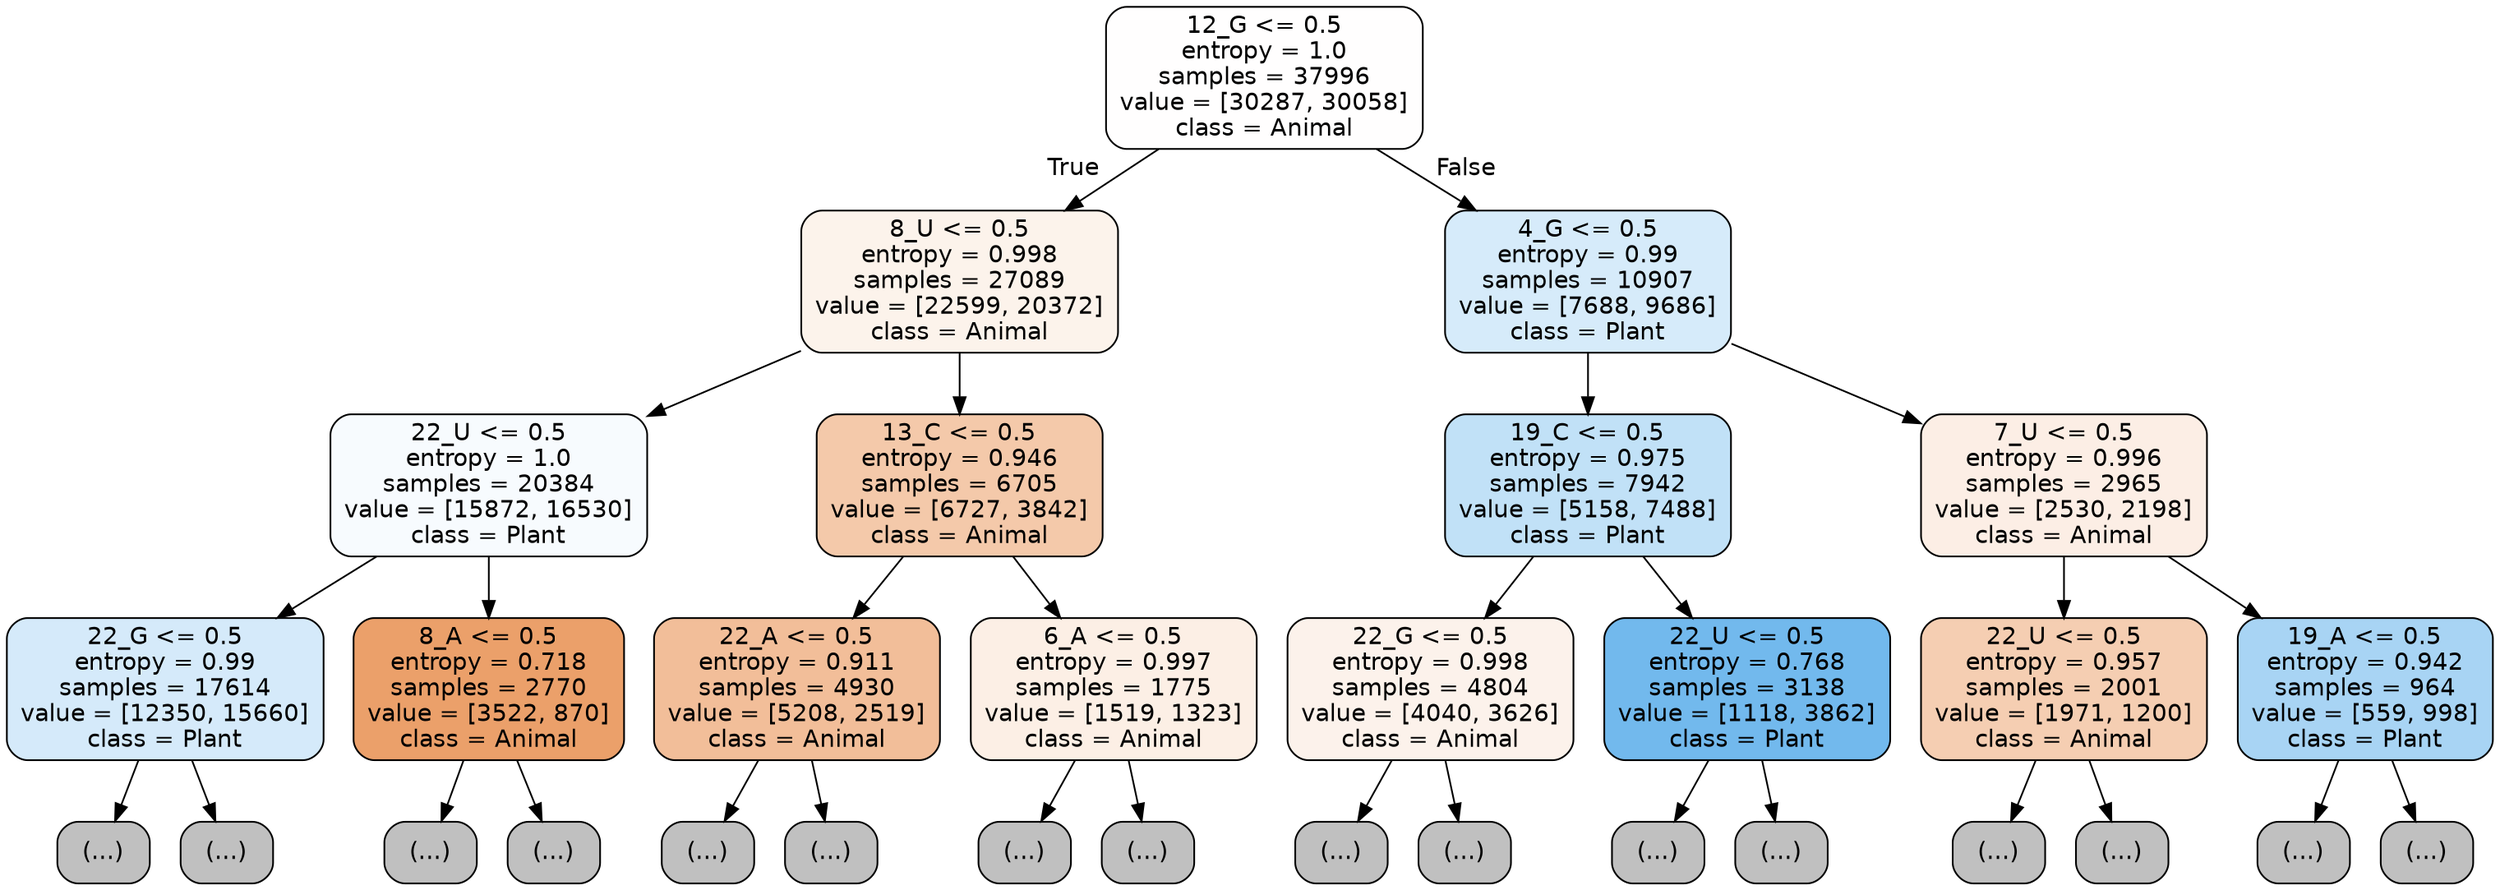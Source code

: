digraph Tree {
node [shape=box, style="filled, rounded", color="black", fontname="helvetica"] ;
edge [fontname="helvetica"] ;
0 [label="12_G <= 0.5\nentropy = 1.0\nsamples = 37996\nvalue = [30287, 30058]\nclass = Animal", fillcolor="#fffefe"] ;
1 [label="8_U <= 0.5\nentropy = 0.998\nsamples = 27089\nvalue = [22599, 20372]\nclass = Animal", fillcolor="#fcf3eb"] ;
0 -> 1 [labeldistance=2.5, labelangle=45, headlabel="True"] ;
2 [label="22_U <= 0.5\nentropy = 1.0\nsamples = 20384\nvalue = [15872, 16530]\nclass = Plant", fillcolor="#f7fbfe"] ;
1 -> 2 ;
3 [label="22_G <= 0.5\nentropy = 0.99\nsamples = 17614\nvalue = [12350, 15660]\nclass = Plant", fillcolor="#d5eafa"] ;
2 -> 3 ;
4 [label="(...)", fillcolor="#C0C0C0"] ;
3 -> 4 ;
6841 [label="(...)", fillcolor="#C0C0C0"] ;
3 -> 6841 ;
7952 [label="8_A <= 0.5\nentropy = 0.718\nsamples = 2770\nvalue = [3522, 870]\nclass = Animal", fillcolor="#eba06a"] ;
2 -> 7952 ;
7953 [label="(...)", fillcolor="#C0C0C0"] ;
7952 -> 7953 ;
8568 [label="(...)", fillcolor="#C0C0C0"] ;
7952 -> 8568 ;
9013 [label="13_C <= 0.5\nentropy = 0.946\nsamples = 6705\nvalue = [6727, 3842]\nclass = Animal", fillcolor="#f4c9aa"] ;
1 -> 9013 ;
9014 [label="22_A <= 0.5\nentropy = 0.911\nsamples = 4930\nvalue = [5208, 2519]\nclass = Animal", fillcolor="#f2be99"] ;
9013 -> 9014 ;
9015 [label="(...)", fillcolor="#C0C0C0"] ;
9014 -> 9015 ;
11380 [label="(...)", fillcolor="#C0C0C0"] ;
9014 -> 11380 ;
11657 [label="6_A <= 0.5\nentropy = 0.997\nsamples = 1775\nvalue = [1519, 1323]\nclass = Animal", fillcolor="#fcefe5"] ;
9013 -> 11657 ;
11658 [label="(...)", fillcolor="#C0C0C0"] ;
11657 -> 11658 ;
12243 [label="(...)", fillcolor="#C0C0C0"] ;
11657 -> 12243 ;
12436 [label="4_G <= 0.5\nentropy = 0.99\nsamples = 10907\nvalue = [7688, 9686]\nclass = Plant", fillcolor="#d6ebfa"] ;
0 -> 12436 [labeldistance=2.5, labelangle=-45, headlabel="False"] ;
12437 [label="19_C <= 0.5\nentropy = 0.975\nsamples = 7942\nvalue = [5158, 7488]\nclass = Plant", fillcolor="#c1e1f7"] ;
12436 -> 12437 ;
12438 [label="22_G <= 0.5\nentropy = 0.998\nsamples = 4804\nvalue = [4040, 3626]\nclass = Animal", fillcolor="#fcf2eb"] ;
12437 -> 12438 ;
12439 [label="(...)", fillcolor="#C0C0C0"] ;
12438 -> 12439 ;
14456 [label="(...)", fillcolor="#C0C0C0"] ;
12438 -> 14456 ;
14677 [label="22_U <= 0.5\nentropy = 0.768\nsamples = 3138\nvalue = [1118, 3862]\nclass = Plant", fillcolor="#72b9ed"] ;
12437 -> 14677 ;
14678 [label="(...)", fillcolor="#C0C0C0"] ;
14677 -> 14678 ;
15357 [label="(...)", fillcolor="#C0C0C0"] ;
14677 -> 15357 ;
15448 [label="7_U <= 0.5\nentropy = 0.996\nsamples = 2965\nvalue = [2530, 2198]\nclass = Animal", fillcolor="#fceee5"] ;
12436 -> 15448 ;
15449 [label="22_U <= 0.5\nentropy = 0.957\nsamples = 2001\nvalue = [1971, 1200]\nclass = Animal", fillcolor="#f5ceb2"] ;
15448 -> 15449 ;
15450 [label="(...)", fillcolor="#C0C0C0"] ;
15449 -> 15450 ;
16275 [label="(...)", fillcolor="#C0C0C0"] ;
15449 -> 16275 ;
16388 [label="19_A <= 0.5\nentropy = 0.942\nsamples = 964\nvalue = [559, 998]\nclass = Plant", fillcolor="#a8d4f4"] ;
15448 -> 16388 ;
16389 [label="(...)", fillcolor="#C0C0C0"] ;
16388 -> 16389 ;
16698 [label="(...)", fillcolor="#C0C0C0"] ;
16388 -> 16698 ;
}